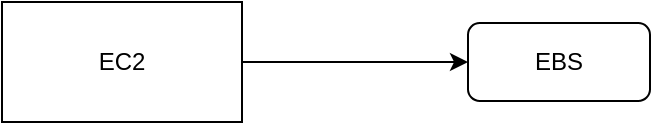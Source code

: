 <mxfile version="15.6.0" type="device"><diagram id="o6IfYlYdffFqs4ibe23g" name="Page-1"><mxGraphModel dx="946" dy="589" grid="0" gridSize="10" guides="1" tooltips="1" connect="1" arrows="1" fold="1" page="0" pageScale="1" pageWidth="827" pageHeight="1169" math="0" shadow="0"><root><mxCell id="0"/><mxCell id="1" parent="0"/><mxCell id="Q3B7FAggPZE1-A7iORB3-3" style="edgeStyle=orthogonalEdgeStyle;rounded=0;orthogonalLoop=1;jettySize=auto;html=1;entryX=0;entryY=0.5;entryDx=0;entryDy=0;fontColor=default;labelBackgroundColor=default;" edge="1" parent="1" source="Q3B7FAggPZE1-A7iORB3-1" target="Q3B7FAggPZE1-A7iORB3-2"><mxGeometry relative="1" as="geometry"/></mxCell><mxCell id="Q3B7FAggPZE1-A7iORB3-1" value="EC2" style="rounded=0;whiteSpace=wrap;html=1;" vertex="1" parent="1"><mxGeometry x="110" y="190" width="120" height="60" as="geometry"/></mxCell><mxCell id="Q3B7FAggPZE1-A7iORB3-2" value="EBS" style="rounded=1;whiteSpace=wrap;html=1;" vertex="1" parent="1"><mxGeometry x="343" y="200.5" width="91" height="39" as="geometry"/></mxCell></root></mxGraphModel></diagram></mxfile>